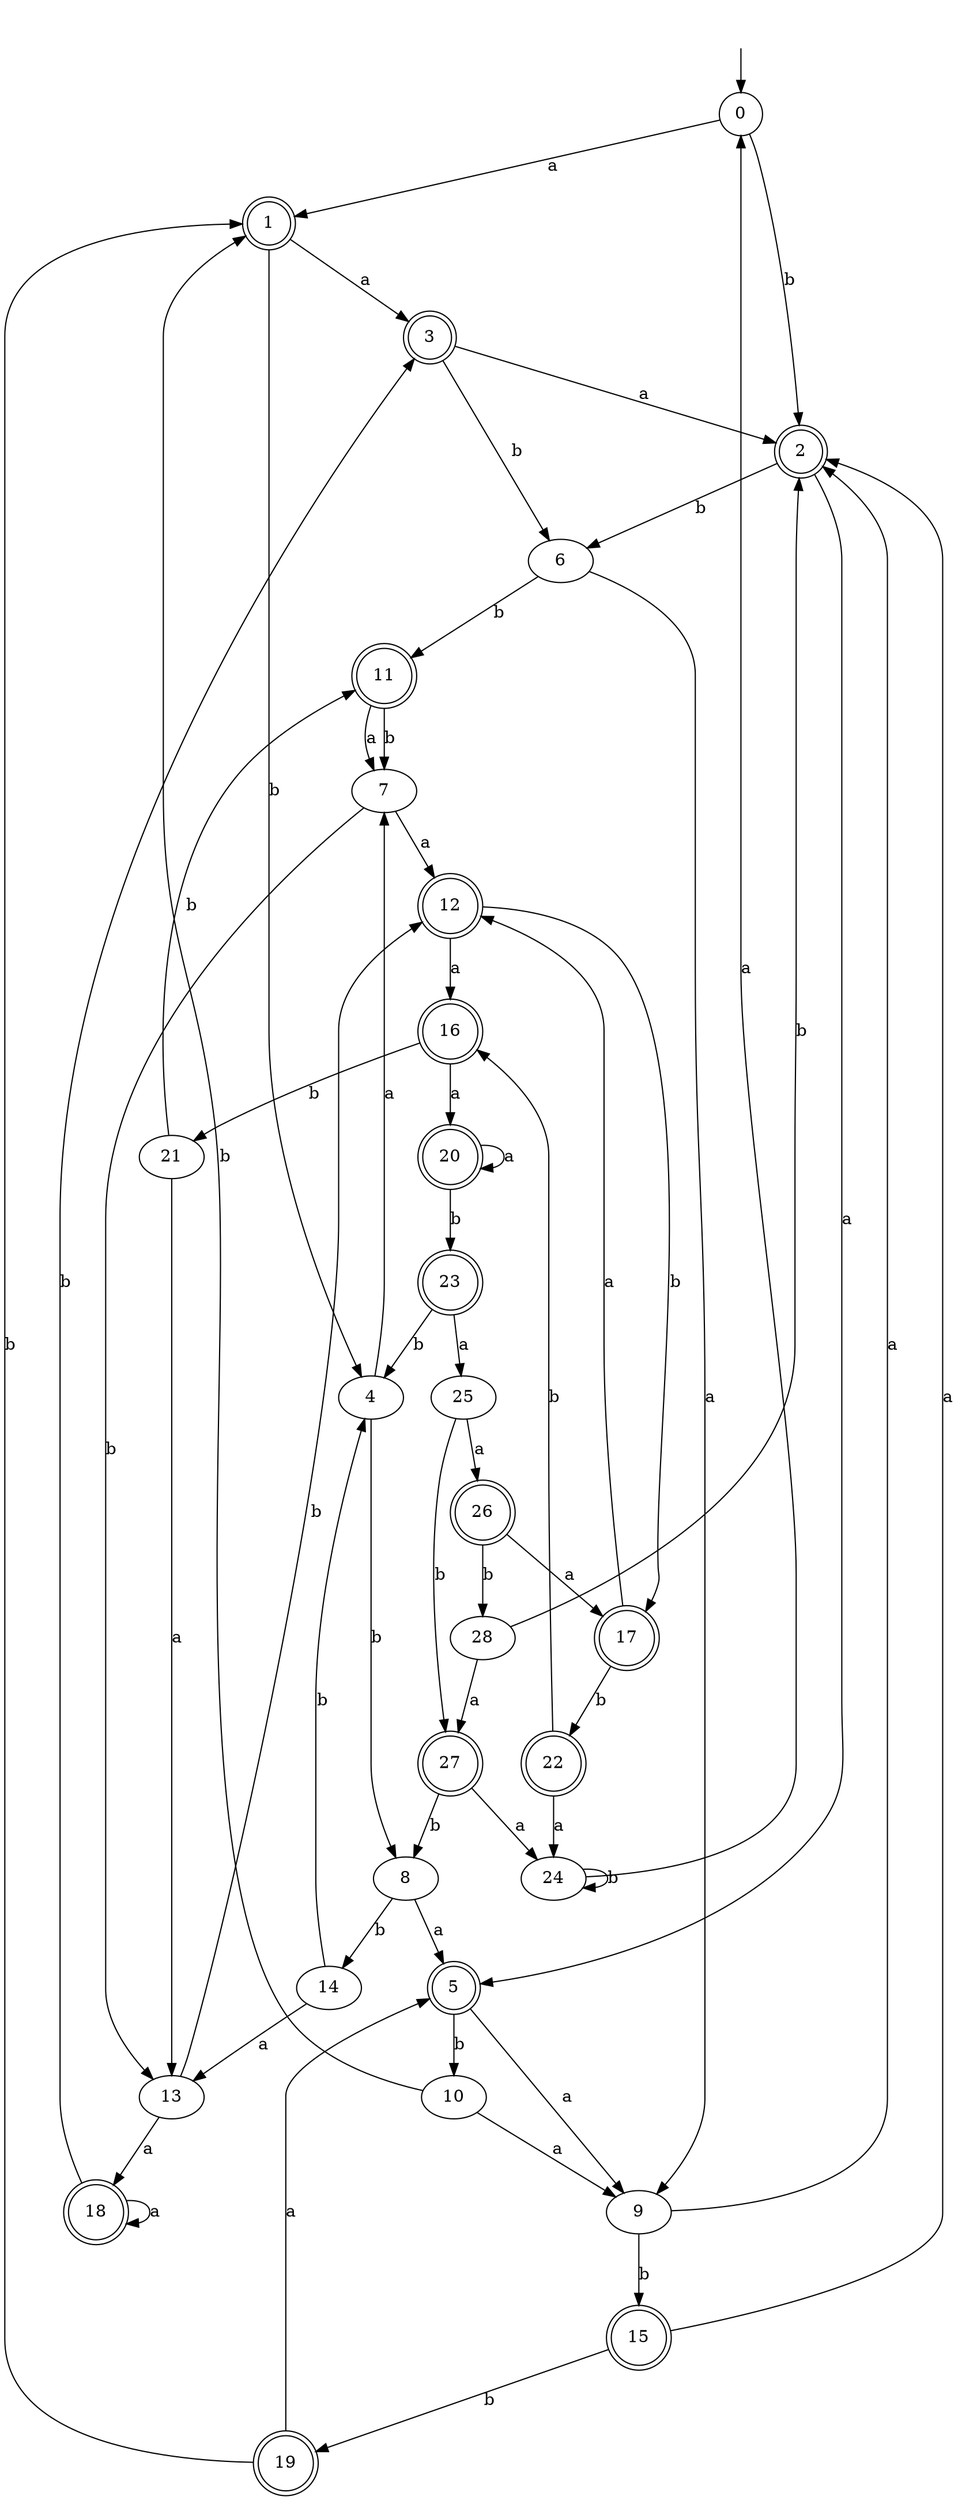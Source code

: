 digraph RandomDFA {
  __start0 [label="", shape=none];
  __start0 -> 0 [label=""];
  0 [shape=circle]
  0 -> 1 [label="a"]
  0 -> 2 [label="b"]
  1 [shape=doublecircle]
  1 -> 3 [label="a"]
  1 -> 4 [label="b"]
  2 [shape=doublecircle]
  2 -> 5 [label="a"]
  2 -> 6 [label="b"]
  3 [shape=doublecircle]
  3 -> 2 [label="a"]
  3 -> 6 [label="b"]
  4
  4 -> 7 [label="a"]
  4 -> 8 [label="b"]
  5 [shape=doublecircle]
  5 -> 9 [label="a"]
  5 -> 10 [label="b"]
  6
  6 -> 9 [label="a"]
  6 -> 11 [label="b"]
  7
  7 -> 12 [label="a"]
  7 -> 13 [label="b"]
  8
  8 -> 5 [label="a"]
  8 -> 14 [label="b"]
  9
  9 -> 2 [label="a"]
  9 -> 15 [label="b"]
  10
  10 -> 9 [label="a"]
  10 -> 1 [label="b"]
  11 [shape=doublecircle]
  11 -> 7 [label="a"]
  11 -> 7 [label="b"]
  12 [shape=doublecircle]
  12 -> 16 [label="a"]
  12 -> 17 [label="b"]
  13
  13 -> 18 [label="a"]
  13 -> 12 [label="b"]
  14
  14 -> 13 [label="a"]
  14 -> 4 [label="b"]
  15 [shape=doublecircle]
  15 -> 2 [label="a"]
  15 -> 19 [label="b"]
  16 [shape=doublecircle]
  16 -> 20 [label="a"]
  16 -> 21 [label="b"]
  17 [shape=doublecircle]
  17 -> 12 [label="a"]
  17 -> 22 [label="b"]
  18 [shape=doublecircle]
  18 -> 18 [label="a"]
  18 -> 3 [label="b"]
  19 [shape=doublecircle]
  19 -> 5 [label="a"]
  19 -> 1 [label="b"]
  20 [shape=doublecircle]
  20 -> 20 [label="a"]
  20 -> 23 [label="b"]
  21
  21 -> 13 [label="a"]
  21 -> 11 [label="b"]
  22 [shape=doublecircle]
  22 -> 24 [label="a"]
  22 -> 16 [label="b"]
  23 [shape=doublecircle]
  23 -> 25 [label="a"]
  23 -> 4 [label="b"]
  24
  24 -> 0 [label="a"]
  24 -> 24 [label="b"]
  25
  25 -> 26 [label="a"]
  25 -> 27 [label="b"]
  26 [shape=doublecircle]
  26 -> 17 [label="a"]
  26 -> 28 [label="b"]
  27 [shape=doublecircle]
  27 -> 24 [label="a"]
  27 -> 8 [label="b"]
  28
  28 -> 27 [label="a"]
  28 -> 2 [label="b"]
}
